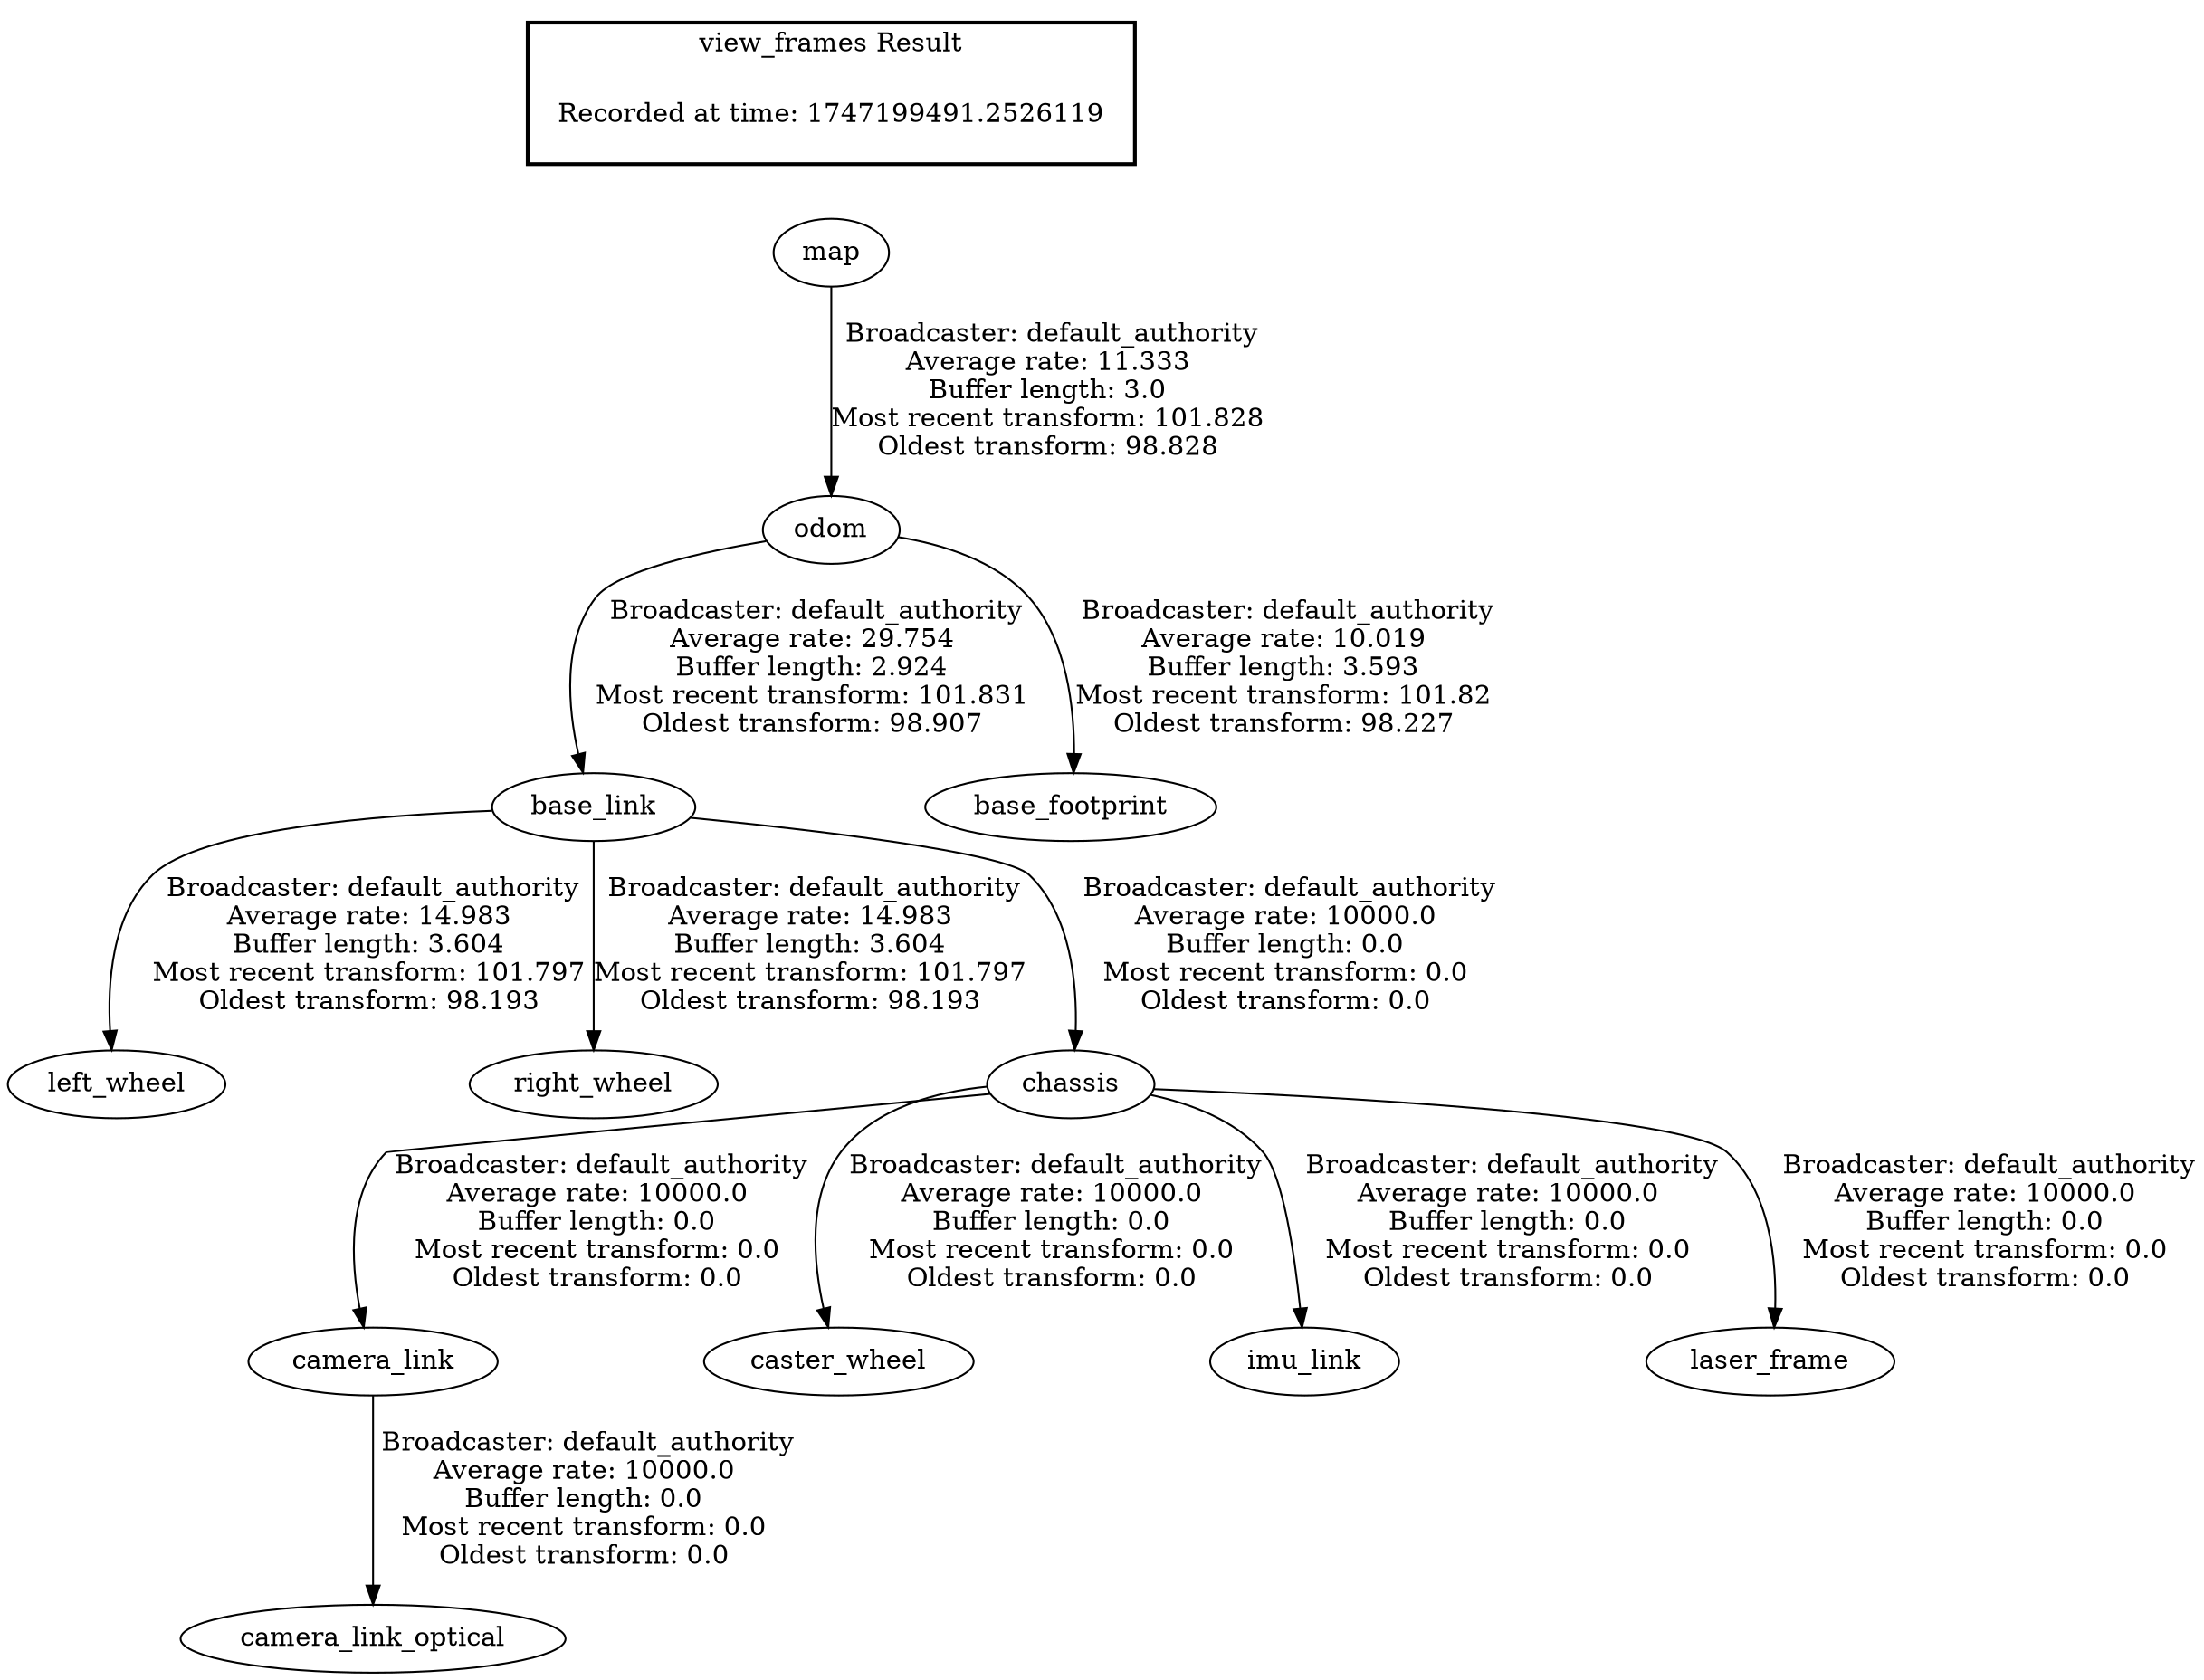 digraph G {
"base_link" -> "left_wheel"[label=" Broadcaster: default_authority\nAverage rate: 14.983\nBuffer length: 3.604\nMost recent transform: 101.797\nOldest transform: 98.193\n"];
"odom" -> "base_link"[label=" Broadcaster: default_authority\nAverage rate: 29.754\nBuffer length: 2.924\nMost recent transform: 101.831\nOldest transform: 98.907\n"];
"base_link" -> "right_wheel"[label=" Broadcaster: default_authority\nAverage rate: 14.983\nBuffer length: 3.604\nMost recent transform: 101.797\nOldest transform: 98.193\n"];
"odom" -> "base_footprint"[label=" Broadcaster: default_authority\nAverage rate: 10.019\nBuffer length: 3.593\nMost recent transform: 101.82\nOldest transform: 98.227\n"];
"chassis" -> "camera_link"[label=" Broadcaster: default_authority\nAverage rate: 10000.0\nBuffer length: 0.0\nMost recent transform: 0.0\nOldest transform: 0.0\n"];
"base_link" -> "chassis"[label=" Broadcaster: default_authority\nAverage rate: 10000.0\nBuffer length: 0.0\nMost recent transform: 0.0\nOldest transform: 0.0\n"];
"camera_link" -> "camera_link_optical"[label=" Broadcaster: default_authority\nAverage rate: 10000.0\nBuffer length: 0.0\nMost recent transform: 0.0\nOldest transform: 0.0\n"];
"chassis" -> "caster_wheel"[label=" Broadcaster: default_authority\nAverage rate: 10000.0\nBuffer length: 0.0\nMost recent transform: 0.0\nOldest transform: 0.0\n"];
"chassis" -> "imu_link"[label=" Broadcaster: default_authority\nAverage rate: 10000.0\nBuffer length: 0.0\nMost recent transform: 0.0\nOldest transform: 0.0\n"];
"chassis" -> "laser_frame"[label=" Broadcaster: default_authority\nAverage rate: 10000.0\nBuffer length: 0.0\nMost recent transform: 0.0\nOldest transform: 0.0\n"];
"map" -> "odom"[label=" Broadcaster: default_authority\nAverage rate: 11.333\nBuffer length: 3.0\nMost recent transform: 101.828\nOldest transform: 98.828\n"];
edge [style=invis];
 subgraph cluster_legend { style=bold; color=black; label ="view_frames Result";
"Recorded at time: 1747199491.2526119"[ shape=plaintext ] ;
}->"map";
}